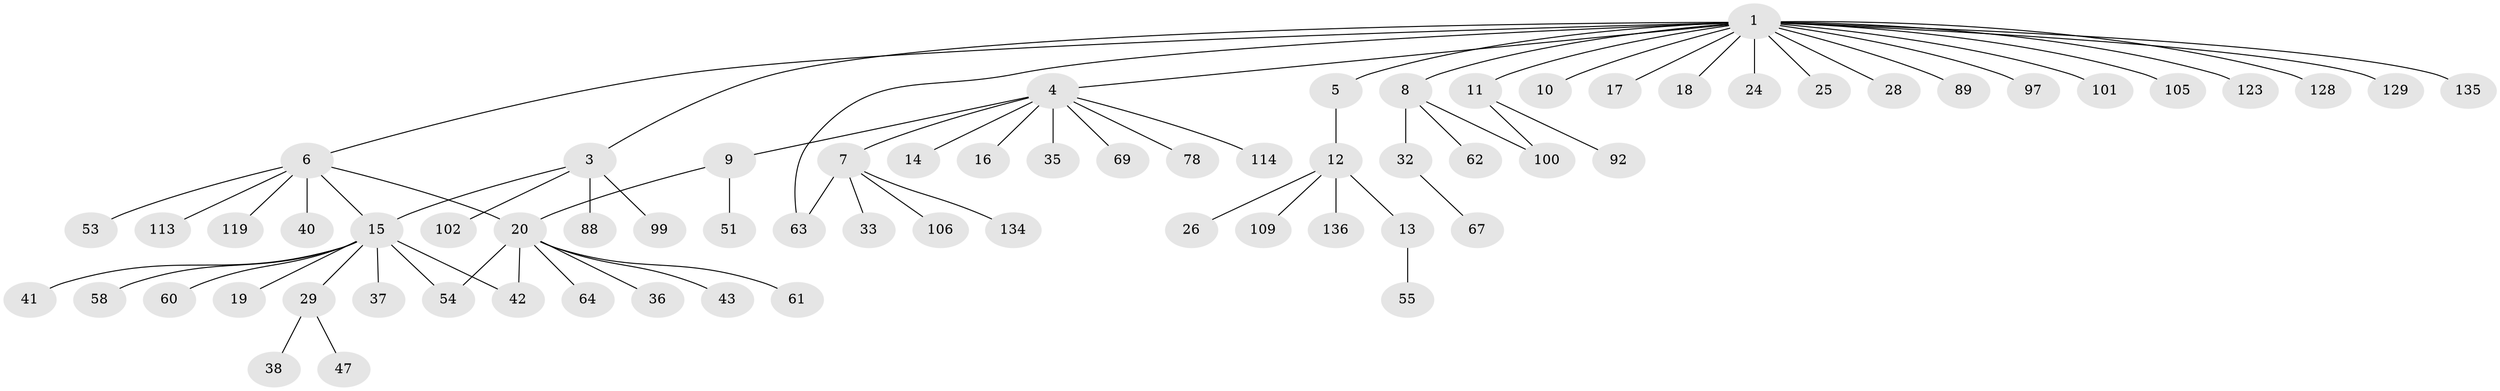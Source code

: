 // original degree distribution, {12: 0.0072992700729927005, 11: 0.0072992700729927005, 5: 0.029197080291970802, 9: 0.0072992700729927005, 2: 0.18248175182481752, 13: 0.0072992700729927005, 4: 0.058394160583941604, 3: 0.058394160583941604, 1: 0.6204379562043796, 14: 0.0072992700729927005, 6: 0.0072992700729927005, 8: 0.0072992700729927005}
// Generated by graph-tools (version 1.1) at 2025/14/03/09/25 04:14:23]
// undirected, 68 vertices, 73 edges
graph export_dot {
graph [start="1"]
  node [color=gray90,style=filled];
  1 [super="+2"];
  3;
  4;
  5;
  6 [super="+21+31+49+73+85+122+130+132"];
  7 [super="+34"];
  8;
  9 [super="+46"];
  10;
  11;
  12;
  13;
  14;
  15 [super="+39+45+23+86+96+77+93+57"];
  16 [super="+52+95+104"];
  17 [super="+27+72+83"];
  18;
  19;
  20 [super="+22"];
  24 [super="+70"];
  25;
  26 [super="+125"];
  28 [super="+65"];
  29 [super="+75"];
  32;
  33;
  35;
  36;
  37;
  38;
  40;
  41;
  42 [super="+48+44+81+82"];
  43;
  47;
  51;
  53;
  54;
  55;
  58 [super="+71+74+107"];
  60;
  61 [super="+127"];
  62;
  63 [super="+90+116+117"];
  64 [super="+94+79"];
  67 [super="+80"];
  69;
  78;
  88;
  89 [super="+108"];
  92;
  97 [super="+115"];
  99;
  100;
  101;
  102;
  105;
  106;
  109;
  113;
  114;
  119;
  123;
  128;
  129;
  134;
  135;
  136;
  1 -- 3;
  1 -- 4;
  1 -- 6;
  1 -- 10;
  1 -- 24;
  1 -- 25;
  1 -- 105;
  1 -- 123;
  1 -- 128;
  1 -- 135;
  1 -- 63;
  1 -- 97;
  1 -- 129;
  1 -- 5;
  1 -- 101;
  1 -- 8;
  1 -- 11;
  1 -- 17;
  1 -- 18;
  1 -- 89;
  1 -- 28;
  3 -- 15;
  3 -- 88;
  3 -- 99;
  3 -- 102;
  4 -- 7;
  4 -- 9;
  4 -- 14;
  4 -- 16;
  4 -- 35;
  4 -- 69;
  4 -- 78;
  4 -- 114;
  5 -- 12;
  6 -- 53;
  6 -- 113;
  6 -- 119;
  6 -- 15;
  6 -- 40;
  6 -- 20;
  7 -- 33;
  7 -- 106;
  7 -- 134;
  7 -- 63;
  8 -- 32;
  8 -- 62;
  8 -- 100;
  9 -- 20;
  9 -- 51;
  11 -- 92;
  11 -- 100;
  12 -- 13;
  12 -- 26;
  12 -- 109;
  12 -- 136;
  13 -- 55;
  15 -- 19;
  15 -- 29;
  15 -- 41;
  15 -- 58;
  15 -- 60;
  15 -- 42;
  15 -- 37;
  15 -- 54;
  20 -- 42;
  20 -- 64;
  20 -- 36;
  20 -- 54;
  20 -- 43;
  20 -- 61;
  29 -- 38;
  29 -- 47;
  32 -- 67;
}
